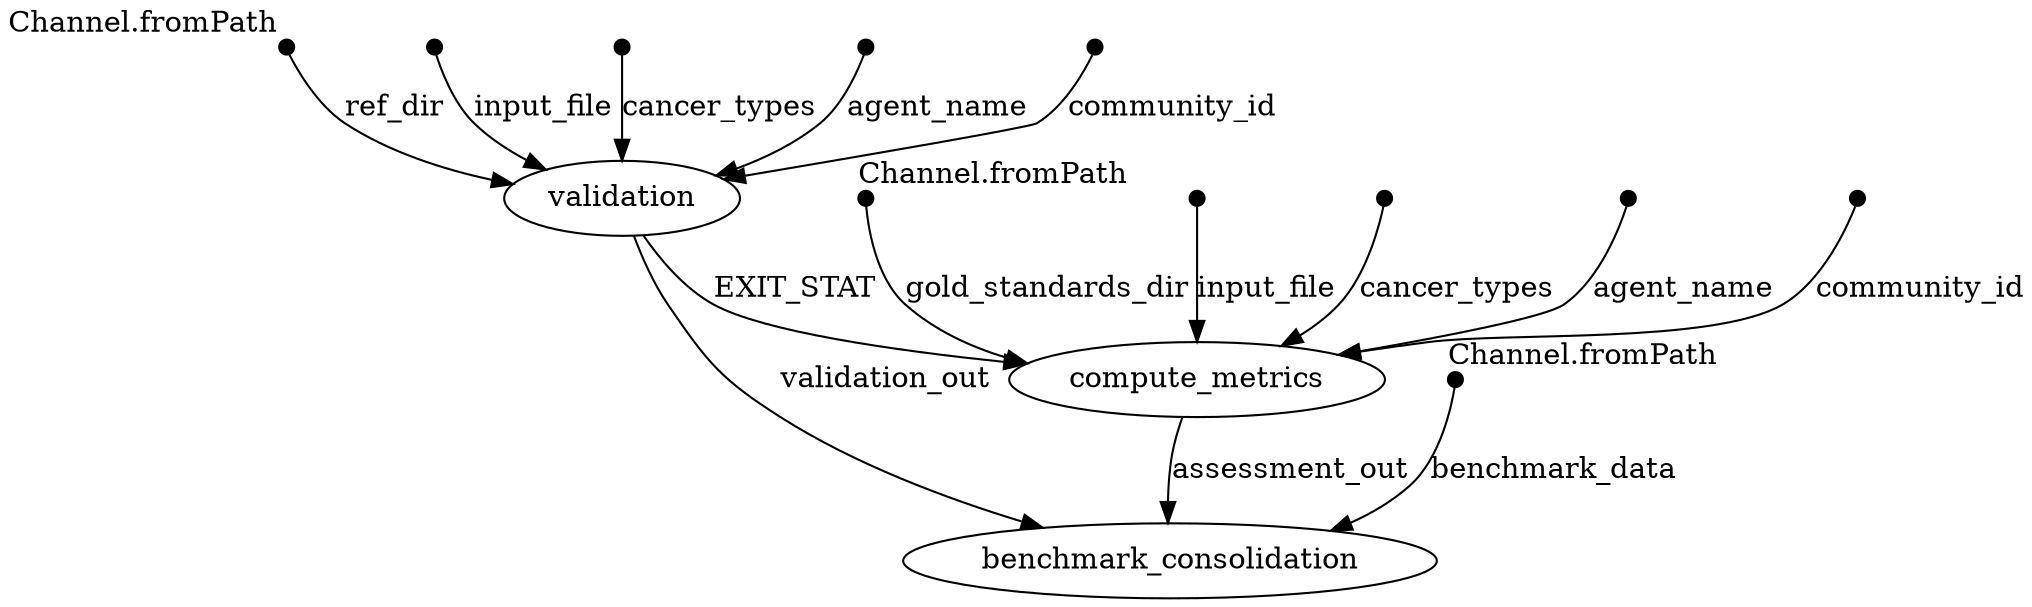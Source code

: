 digraph "DAG" {
p0 [shape=point,label="",fixedsize=true,width=0.1,xlabel="Channel.fromPath"];
p7 [label="validation"];
p0 -> p7 [label="ref_dir"];

p1 [shape=point,label="",fixedsize=true,width=0.1,xlabel="Channel.fromPath"];
p12 [label="compute_metrics"];
p1 -> p12 [label="gold_standards_dir"];

p2 [shape=point,label="",fixedsize=true,width=0.1,xlabel="Channel.fromPath"];
p13 [label="benchmark_consolidation"];
p2 -> p13 [label="benchmark_data"];

p3 [shape=point,label="",fixedsize=true,width=0.1];
p7 [label="validation"];
p3 -> p7 [label="input_file"];

p4 [shape=point,label="",fixedsize=true,width=0.1];
p7 [label="validation"];
p4 -> p7 [label="cancer_types"];

p5 [shape=point,label="",fixedsize=true,width=0.1];
p7 [label="validation"];
p5 -> p7 [label="agent_name"];

p6 [shape=point,label="",fixedsize=true,width=0.1];
p7 [label="validation"];
p6 -> p7 [label="community_id"];

p7 [label="validation"];
p12 [label="compute_metrics"];
p7 -> p12 [label="EXIT_STAT"];

p7 [label="validation"];
p13 [label="benchmark_consolidation"];
p7 -> p13 [label="validation_out"];

p8 [shape=point,label="",fixedsize=true,width=0.1];
p12 [label="compute_metrics"];
p8 -> p12 [label="input_file"];

p9 [shape=point,label="",fixedsize=true,width=0.1];
p12 [label="compute_metrics"];
p9 -> p12 [label="cancer_types"];

p10 [shape=point,label="",fixedsize=true,width=0.1];
p12 [label="compute_metrics"];
p10 -> p12 [label="agent_name"];

p11 [shape=point,label="",fixedsize=true,width=0.1];
p12 [label="compute_metrics"];
p11 -> p12 [label="community_id"];

p12 [label="compute_metrics"];
p13 [label="benchmark_consolidation"];
p12 -> p13 [label="assessment_out"];

}

